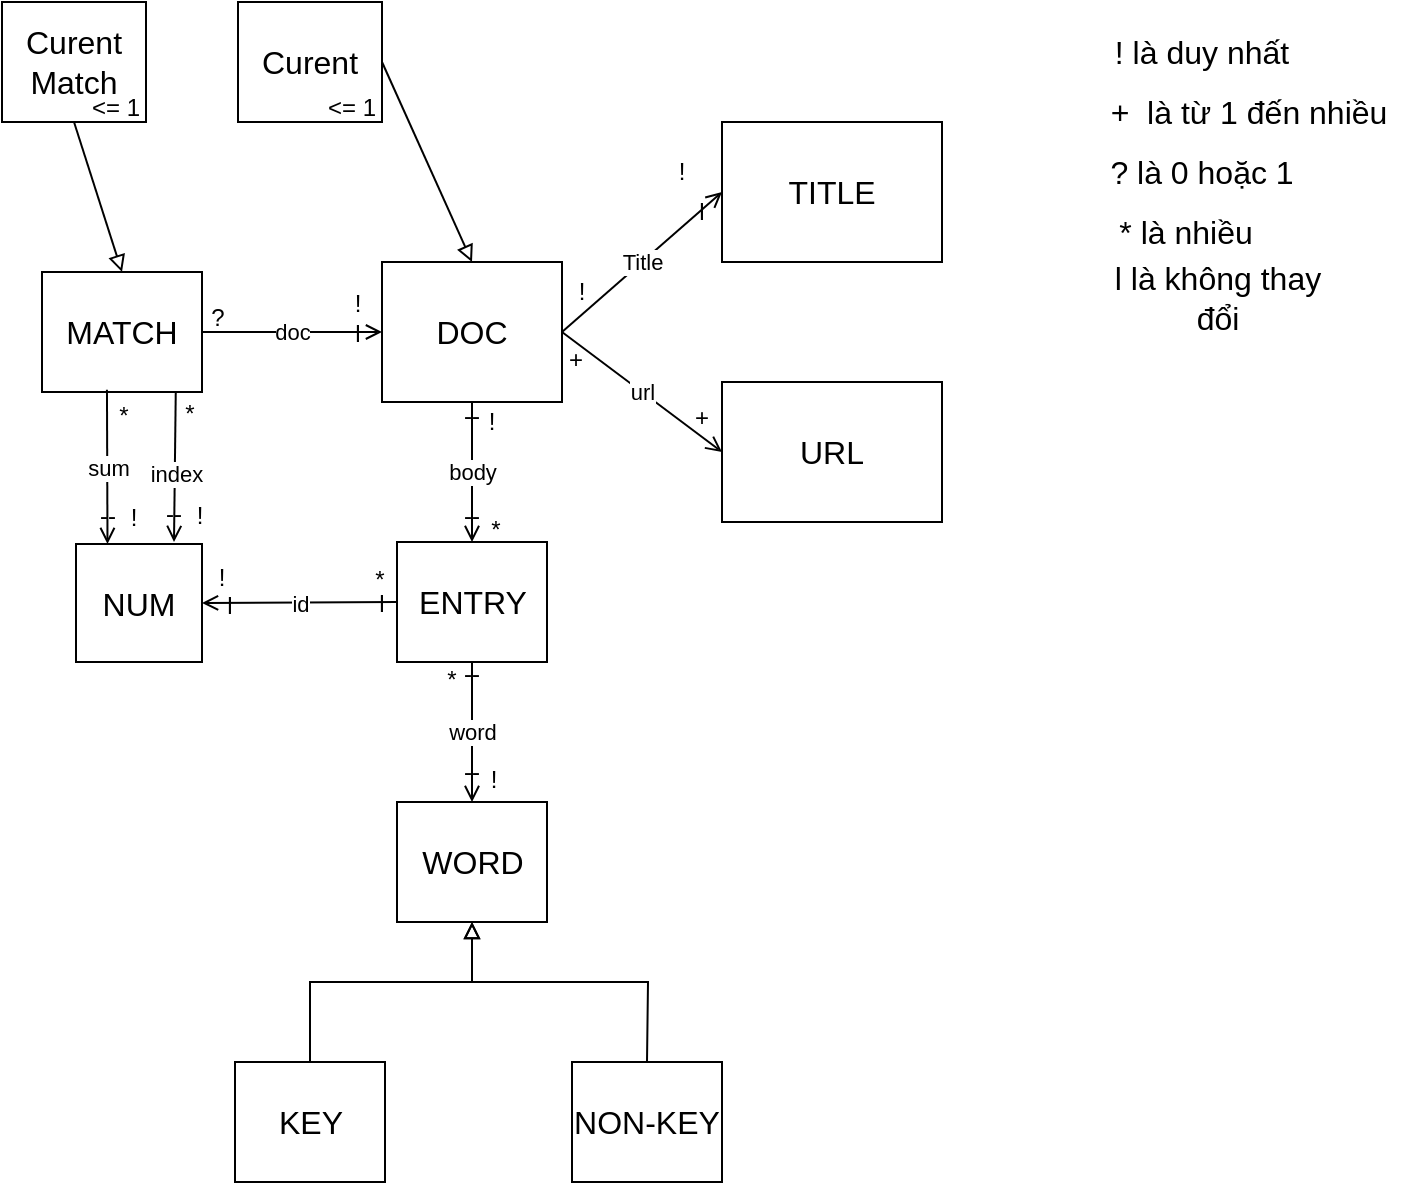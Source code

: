 <mxfile version="17.2.4" type="device"><diagram id="mt7N3DQ2asXMqoWIAYAU" name="Page-1"><mxGraphModel dx="1893" dy="729" grid="1" gridSize="10" guides="1" tooltips="1" connect="1" arrows="1" fold="1" page="1" pageScale="1" pageWidth="850" pageHeight="1100" math="0" shadow="0"><root><mxCell id="0"/><mxCell id="1" parent="0"/><mxCell id="ms0OI8Z4-qRyYoWzXpu9-1" value="DOC" style="rounded=0;whiteSpace=wrap;html=1;fontSize=16;" vertex="1" parent="1"><mxGeometry x="110" y="370" width="90" height="70" as="geometry"/></mxCell><mxCell id="ms0OI8Z4-qRyYoWzXpu9-2" value="TITLE" style="rounded=0;whiteSpace=wrap;html=1;fontSize=16;" vertex="1" parent="1"><mxGeometry x="280" y="300" width="110" height="70" as="geometry"/></mxCell><mxCell id="ms0OI8Z4-qRyYoWzXpu9-3" value="! là duy nhất" style="text;html=1;strokeColor=none;fillColor=none;align=center;verticalAlign=middle;whiteSpace=wrap;rounded=0;fontSize=16;" vertex="1" parent="1"><mxGeometry x="455" y="250" width="130" height="30" as="geometry"/></mxCell><mxCell id="ms0OI8Z4-qRyYoWzXpu9-4" value="+&amp;nbsp; là từ 1 đến nhiều" style="text;html=1;strokeColor=none;fillColor=none;align=center;verticalAlign=middle;whiteSpace=wrap;rounded=0;fontSize=16;" vertex="1" parent="1"><mxGeometry x="460" y="280" width="167" height="30" as="geometry"/></mxCell><mxCell id="ms0OI8Z4-qRyYoWzXpu9-5" value="URL" style="rounded=0;whiteSpace=wrap;html=1;fontSize=16;" vertex="1" parent="1"><mxGeometry x="280" y="430" width="110" height="70" as="geometry"/></mxCell><mxCell id="ms0OI8Z4-qRyYoWzXpu9-6" value="" style="endArrow=open;html=1;rounded=0;exitX=1;exitY=0.5;exitDx=0;exitDy=0;entryX=0;entryY=0.5;entryDx=0;entryDy=0;endFill=0;" edge="1" parent="1" source="ms0OI8Z4-qRyYoWzXpu9-1" target="ms0OI8Z4-qRyYoWzXpu9-2"><mxGeometry relative="1" as="geometry"><mxPoint x="340" y="390" as="sourcePoint"/><mxPoint x="440" y="390" as="targetPoint"/></mxGeometry></mxCell><mxCell id="ms0OI8Z4-qRyYoWzXpu9-7" value="Title" style="edgeLabel;resizable=0;html=1;align=center;verticalAlign=middle;" connectable="0" vertex="1" parent="ms0OI8Z4-qRyYoWzXpu9-6"><mxGeometry relative="1" as="geometry"/></mxCell><mxCell id="ms0OI8Z4-qRyYoWzXpu9-8" value="!" style="text;html=1;strokeColor=none;fillColor=none;align=center;verticalAlign=middle;whiteSpace=wrap;rounded=0;" vertex="1" parent="1"><mxGeometry x="250" y="310" width="20" height="30" as="geometry"/></mxCell><mxCell id="ms0OI8Z4-qRyYoWzXpu9-9" value="!" style="text;html=1;strokeColor=none;fillColor=none;align=center;verticalAlign=middle;whiteSpace=wrap;rounded=0;" vertex="1" parent="1"><mxGeometry x="200" y="370" width="20" height="30" as="geometry"/></mxCell><mxCell id="ms0OI8Z4-qRyYoWzXpu9-11" value="l" style="text;html=1;strokeColor=none;fillColor=none;align=center;verticalAlign=middle;whiteSpace=wrap;rounded=0;" vertex="1" parent="1"><mxGeometry x="245" y="315" width="50" height="60" as="geometry"/></mxCell><mxCell id="ms0OI8Z4-qRyYoWzXpu9-14" value="" style="endArrow=open;html=1;rounded=0;exitX=1;exitY=0.5;exitDx=0;exitDy=0;entryX=0;entryY=0.5;entryDx=0;entryDy=0;endFill=0;" edge="1" parent="1" source="ms0OI8Z4-qRyYoWzXpu9-1" target="ms0OI8Z4-qRyYoWzXpu9-5"><mxGeometry relative="1" as="geometry"><mxPoint x="340" y="390" as="sourcePoint"/><mxPoint x="440" y="390" as="targetPoint"/></mxGeometry></mxCell><mxCell id="ms0OI8Z4-qRyYoWzXpu9-15" value="url" style="edgeLabel;resizable=0;html=1;align=center;verticalAlign=middle;" connectable="0" vertex="1" parent="ms0OI8Z4-qRyYoWzXpu9-14"><mxGeometry relative="1" as="geometry"/></mxCell><mxCell id="ms0OI8Z4-qRyYoWzXpu9-16" value="+" style="text;html=1;strokeColor=none;fillColor=none;align=center;verticalAlign=middle;whiteSpace=wrap;rounded=0;" vertex="1" parent="1"><mxGeometry x="177" y="404" width="60" height="30" as="geometry"/></mxCell><mxCell id="ms0OI8Z4-qRyYoWzXpu9-17" value="+" style="text;html=1;strokeColor=none;fillColor=none;align=center;verticalAlign=middle;whiteSpace=wrap;rounded=0;" vertex="1" parent="1"><mxGeometry x="240" y="433" width="60" height="30" as="geometry"/></mxCell><mxCell id="ms0OI8Z4-qRyYoWzXpu9-18" value="MATCH" style="rounded=0;whiteSpace=wrap;html=1;fontSize=16;" vertex="1" parent="1"><mxGeometry x="-60" y="375" width="80" height="60" as="geometry"/></mxCell><mxCell id="ms0OI8Z4-qRyYoWzXpu9-19" value="? là 0 hoặc 1" style="text;html=1;strokeColor=none;fillColor=none;align=center;verticalAlign=middle;whiteSpace=wrap;rounded=0;fontSize=16;" vertex="1" parent="1"><mxGeometry x="460" y="310" width="120" height="30" as="geometry"/></mxCell><mxCell id="ms0OI8Z4-qRyYoWzXpu9-20" value="" style="endArrow=open;html=1;rounded=0;exitX=1;exitY=0.5;exitDx=0;exitDy=0;entryX=0;entryY=0.5;entryDx=0;entryDy=0;endFill=0;" edge="1" parent="1" source="ms0OI8Z4-qRyYoWzXpu9-18" target="ms0OI8Z4-qRyYoWzXpu9-1"><mxGeometry relative="1" as="geometry"><mxPoint x="300" y="370" as="sourcePoint"/><mxPoint x="400" y="370" as="targetPoint"/></mxGeometry></mxCell><mxCell id="ms0OI8Z4-qRyYoWzXpu9-21" value="doc" style="edgeLabel;resizable=0;html=1;align=center;verticalAlign=middle;" connectable="0" vertex="1" parent="ms0OI8Z4-qRyYoWzXpu9-20"><mxGeometry relative="1" as="geometry"/></mxCell><mxCell id="ms0OI8Z4-qRyYoWzXpu9-23" value="?" style="text;html=1;strokeColor=none;fillColor=none;align=center;verticalAlign=middle;whiteSpace=wrap;rounded=0;" vertex="1" parent="1"><mxGeometry x="13" y="388" width="30" height="20" as="geometry"/></mxCell><mxCell id="ms0OI8Z4-qRyYoWzXpu9-24" value="l" style="text;html=1;strokeColor=none;fillColor=none;align=center;verticalAlign=middle;whiteSpace=wrap;rounded=0;" vertex="1" parent="1"><mxGeometry x="73" y="376" width="50" height="60" as="geometry"/></mxCell><mxCell id="ms0OI8Z4-qRyYoWzXpu9-25" value="!" style="text;html=1;strokeColor=none;fillColor=none;align=center;verticalAlign=middle;whiteSpace=wrap;rounded=0;" vertex="1" parent="1"><mxGeometry x="88" y="376" width="20" height="30" as="geometry"/></mxCell><mxCell id="ms0OI8Z4-qRyYoWzXpu9-26" value="Curent" style="rounded=0;whiteSpace=wrap;html=1;fontSize=16;" vertex="1" parent="1"><mxGeometry x="38" y="240" width="72" height="60" as="geometry"/></mxCell><mxCell id="ms0OI8Z4-qRyYoWzXpu9-27" value="&amp;lt;= 1" style="text;html=1;strokeColor=none;fillColor=none;align=center;verticalAlign=middle;whiteSpace=wrap;rounded=0;" vertex="1" parent="1"><mxGeometry x="65" y="278" width="60" height="30" as="geometry"/></mxCell><mxCell id="ms0OI8Z4-qRyYoWzXpu9-28" value="" style="endArrow=block;html=1;rounded=0;exitX=1;exitY=0.5;exitDx=0;exitDy=0;entryX=0.5;entryY=0;entryDx=0;entryDy=0;endFill=0;" edge="1" parent="1" source="ms0OI8Z4-qRyYoWzXpu9-26" target="ms0OI8Z4-qRyYoWzXpu9-1"><mxGeometry relative="1" as="geometry"><mxPoint x="200" y="370" as="sourcePoint"/><mxPoint x="300" y="370" as="targetPoint"/></mxGeometry></mxCell><mxCell id="ms0OI8Z4-qRyYoWzXpu9-30" value="Curent Match" style="rounded=0;whiteSpace=wrap;html=1;fontSize=16;" vertex="1" parent="1"><mxGeometry x="-80" y="240" width="72" height="60" as="geometry"/></mxCell><mxCell id="ms0OI8Z4-qRyYoWzXpu9-31" value="" style="endArrow=block;html=1;rounded=0;exitX=0.5;exitY=1;exitDx=0;exitDy=0;entryX=0.5;entryY=0;entryDx=0;entryDy=0;endFill=0;" edge="1" parent="1" source="ms0OI8Z4-qRyYoWzXpu9-30" target="ms0OI8Z4-qRyYoWzXpu9-18"><mxGeometry relative="1" as="geometry"><mxPoint x="120" y="280" as="sourcePoint"/><mxPoint x="165" y="380" as="targetPoint"/></mxGeometry></mxCell><mxCell id="ms0OI8Z4-qRyYoWzXpu9-32" value="&amp;lt;= 1" style="text;html=1;strokeColor=none;fillColor=none;align=center;verticalAlign=middle;whiteSpace=wrap;rounded=0;" vertex="1" parent="1"><mxGeometry x="-53" y="278" width="60" height="30" as="geometry"/></mxCell><mxCell id="ms0OI8Z4-qRyYoWzXpu9-33" value="ENTRY" style="rounded=0;whiteSpace=wrap;html=1;fontSize=16;" vertex="1" parent="1"><mxGeometry x="117.5" y="510" width="75" height="60" as="geometry"/></mxCell><mxCell id="ms0OI8Z4-qRyYoWzXpu9-34" value="" style="endArrow=open;html=1;rounded=0;exitX=0.5;exitY=1;exitDx=0;exitDy=0;entryX=0.5;entryY=0;entryDx=0;entryDy=0;endFill=0;" edge="1" parent="1" source="ms0OI8Z4-qRyYoWzXpu9-1" target="ms0OI8Z4-qRyYoWzXpu9-33"><mxGeometry relative="1" as="geometry"><mxPoint x="230" y="360" as="sourcePoint"/><mxPoint x="330" y="360" as="targetPoint"/></mxGeometry></mxCell><mxCell id="ms0OI8Z4-qRyYoWzXpu9-35" value="body" style="edgeLabel;resizable=0;html=1;align=center;verticalAlign=middle;" connectable="0" vertex="1" parent="ms0OI8Z4-qRyYoWzXpu9-34"><mxGeometry relative="1" as="geometry"/></mxCell><mxCell id="ms0OI8Z4-qRyYoWzXpu9-36" value="* là nhiều" style="text;html=1;strokeColor=none;fillColor=none;align=center;verticalAlign=middle;whiteSpace=wrap;rounded=0;fontSize=16;" vertex="1" parent="1"><mxGeometry x="452" y="340" width="120" height="30" as="geometry"/></mxCell><mxCell id="ms0OI8Z4-qRyYoWzXpu9-37" value="l là không thay đổi" style="text;html=1;strokeColor=none;fillColor=none;align=center;verticalAlign=middle;whiteSpace=wrap;rounded=0;fontSize=16;" vertex="1" parent="1"><mxGeometry x="468" y="373" width="120" height="30" as="geometry"/></mxCell><mxCell id="ms0OI8Z4-qRyYoWzXpu9-38" value="--" style="text;html=1;strokeColor=none;fillColor=none;align=center;verticalAlign=middle;whiteSpace=wrap;rounded=0;" vertex="1" parent="1"><mxGeometry x="125" y="482" width="60" height="30" as="geometry"/></mxCell><mxCell id="ms0OI8Z4-qRyYoWzXpu9-39" value="--" style="text;html=1;strokeColor=none;fillColor=none;align=center;verticalAlign=middle;whiteSpace=wrap;rounded=0;" vertex="1" parent="1"><mxGeometry x="125" y="432" width="60" height="30" as="geometry"/></mxCell><mxCell id="ms0OI8Z4-qRyYoWzXpu9-40" value="!" style="text;html=1;strokeColor=none;fillColor=none;align=center;verticalAlign=middle;whiteSpace=wrap;rounded=0;" vertex="1" parent="1"><mxGeometry x="155" y="435" width="20" height="30" as="geometry"/></mxCell><mxCell id="ms0OI8Z4-qRyYoWzXpu9-41" value="*" style="text;html=1;strokeColor=none;fillColor=none;align=center;verticalAlign=middle;whiteSpace=wrap;rounded=0;" vertex="1" parent="1"><mxGeometry x="157" y="489" width="20" height="30" as="geometry"/></mxCell><mxCell id="ms0OI8Z4-qRyYoWzXpu9-42" value="NUM" style="rounded=0;whiteSpace=wrap;html=1;fontSize=16;" vertex="1" parent="1"><mxGeometry x="-43" y="511" width="63" height="59" as="geometry"/></mxCell><mxCell id="ms0OI8Z4-qRyYoWzXpu9-43" value="WORD" style="rounded=0;whiteSpace=wrap;html=1;fontSize=16;" vertex="1" parent="1"><mxGeometry x="117.5" y="640" width="75" height="60" as="geometry"/></mxCell><mxCell id="ms0OI8Z4-qRyYoWzXpu9-44" value="KEY" style="rounded=0;whiteSpace=wrap;html=1;fontSize=16;" vertex="1" parent="1"><mxGeometry x="36.5" y="770" width="75" height="60" as="geometry"/></mxCell><mxCell id="ms0OI8Z4-qRyYoWzXpu9-45" value="NON-KEY" style="rounded=0;whiteSpace=wrap;html=1;fontSize=16;" vertex="1" parent="1"><mxGeometry x="205" y="770" width="75" height="60" as="geometry"/></mxCell><mxCell id="ms0OI8Z4-qRyYoWzXpu9-46" value="" style="endArrow=open;html=1;rounded=0;exitX=0.5;exitY=1;exitDx=0;exitDy=0;entryX=0.5;entryY=0;entryDx=0;entryDy=0;endFill=0;" edge="1" parent="1" source="ms0OI8Z4-qRyYoWzXpu9-33" target="ms0OI8Z4-qRyYoWzXpu9-43"><mxGeometry relative="1" as="geometry"><mxPoint x="230" y="660" as="sourcePoint"/><mxPoint x="330" y="660" as="targetPoint"/></mxGeometry></mxCell><mxCell id="ms0OI8Z4-qRyYoWzXpu9-47" value="word" style="edgeLabel;resizable=0;html=1;align=center;verticalAlign=middle;" connectable="0" vertex="1" parent="ms0OI8Z4-qRyYoWzXpu9-46"><mxGeometry relative="1" as="geometry"/></mxCell><mxCell id="ms0OI8Z4-qRyYoWzXpu9-48" value="--" style="text;html=1;strokeColor=none;fillColor=none;align=center;verticalAlign=middle;whiteSpace=wrap;rounded=0;" vertex="1" parent="1"><mxGeometry x="125" y="610" width="60" height="30" as="geometry"/></mxCell><mxCell id="ms0OI8Z4-qRyYoWzXpu9-49" value="!" style="text;html=1;strokeColor=none;fillColor=none;align=center;verticalAlign=middle;whiteSpace=wrap;rounded=0;" vertex="1" parent="1"><mxGeometry x="156" y="614" width="20" height="30" as="geometry"/></mxCell><mxCell id="ms0OI8Z4-qRyYoWzXpu9-50" value="--" style="text;html=1;strokeColor=none;fillColor=none;align=center;verticalAlign=middle;whiteSpace=wrap;rounded=0;" vertex="1" parent="1"><mxGeometry x="124.5" y="561" width="60" height="30" as="geometry"/></mxCell><mxCell id="ms0OI8Z4-qRyYoWzXpu9-51" value="*" style="text;html=1;strokeColor=none;fillColor=none;align=center;verticalAlign=middle;whiteSpace=wrap;rounded=0;" vertex="1" parent="1"><mxGeometry x="135" y="564" width="20" height="30" as="geometry"/></mxCell><mxCell id="ms0OI8Z4-qRyYoWzXpu9-52" value="" style="endArrow=open;html=1;rounded=0;exitX=0;exitY=0.5;exitDx=0;exitDy=0;entryX=1;entryY=0.5;entryDx=0;entryDy=0;endFill=0;" edge="1" parent="1" source="ms0OI8Z4-qRyYoWzXpu9-33" target="ms0OI8Z4-qRyYoWzXpu9-42"><mxGeometry relative="1" as="geometry"><mxPoint x="160" y="550" as="sourcePoint"/><mxPoint x="260" y="550" as="targetPoint"/></mxGeometry></mxCell><mxCell id="ms0OI8Z4-qRyYoWzXpu9-53" value="id" style="edgeLabel;resizable=0;html=1;align=center;verticalAlign=middle;" connectable="0" vertex="1" parent="ms0OI8Z4-qRyYoWzXpu9-52"><mxGeometry relative="1" as="geometry"/></mxCell><mxCell id="ms0OI8Z4-qRyYoWzXpu9-54" value="l" style="text;html=1;strokeColor=none;fillColor=none;align=center;verticalAlign=middle;whiteSpace=wrap;rounded=0;" vertex="1" parent="1"><mxGeometry x="19" y="520.5" width="30" height="42" as="geometry"/></mxCell><mxCell id="ms0OI8Z4-qRyYoWzXpu9-55" value="!" style="text;html=1;strokeColor=none;fillColor=none;align=center;verticalAlign=middle;whiteSpace=wrap;rounded=0;" vertex="1" parent="1"><mxGeometry x="20" y="513" width="20" height="30" as="geometry"/></mxCell><mxCell id="ms0OI8Z4-qRyYoWzXpu9-56" value="l" style="text;html=1;strokeColor=none;fillColor=none;align=center;verticalAlign=middle;whiteSpace=wrap;rounded=0;" vertex="1" parent="1"><mxGeometry x="95" y="520" width="30" height="42" as="geometry"/></mxCell><mxCell id="ms0OI8Z4-qRyYoWzXpu9-57" value="*" style="text;html=1;strokeColor=none;fillColor=none;align=center;verticalAlign=middle;whiteSpace=wrap;rounded=0;" vertex="1" parent="1"><mxGeometry x="99" y="514" width="20" height="30" as="geometry"/></mxCell><mxCell id="ms0OI8Z4-qRyYoWzXpu9-58" value="" style="endArrow=block;html=1;rounded=0;exitX=0.5;exitY=0;exitDx=0;exitDy=0;entryX=0.5;entryY=1;entryDx=0;entryDy=0;endFill=0;" edge="1" parent="1" source="ms0OI8Z4-qRyYoWzXpu9-44" target="ms0OI8Z4-qRyYoWzXpu9-43"><mxGeometry relative="1" as="geometry"><mxPoint x="160" y="630" as="sourcePoint"/><mxPoint x="130" y="730" as="targetPoint"/><Array as="points"><mxPoint x="74" y="730"/><mxPoint x="155" y="730"/></Array></mxGeometry></mxCell><mxCell id="ms0OI8Z4-qRyYoWzXpu9-60" value="" style="endArrow=block;html=1;rounded=0;entryX=0.5;entryY=1;entryDx=0;entryDy=0;exitX=0.5;exitY=0;exitDx=0;exitDy=0;endFill=0;" edge="1" parent="1" source="ms0OI8Z4-qRyYoWzXpu9-45"><mxGeometry relative="1" as="geometry"><mxPoint x="287.5" y="770" as="sourcePoint"/><mxPoint x="155" y="700" as="targetPoint"/><Array as="points"><mxPoint x="243" y="730"/><mxPoint x="155" y="730"/></Array></mxGeometry></mxCell><mxCell id="ms0OI8Z4-qRyYoWzXpu9-62" value="" style="endArrow=open;html=1;rounded=0;exitX=0.406;exitY=0.982;exitDx=0;exitDy=0;entryX=0.25;entryY=0;entryDx=0;entryDy=0;exitPerimeter=0;endFill=0;" edge="1" parent="1" source="ms0OI8Z4-qRyYoWzXpu9-18" target="ms0OI8Z4-qRyYoWzXpu9-42"><mxGeometry relative="1" as="geometry"><mxPoint x="30" y="550" as="sourcePoint"/><mxPoint x="130" y="550" as="targetPoint"/></mxGeometry></mxCell><mxCell id="ms0OI8Z4-qRyYoWzXpu9-63" value="sum" style="edgeLabel;resizable=0;html=1;align=center;verticalAlign=middle;" connectable="0" vertex="1" parent="ms0OI8Z4-qRyYoWzXpu9-62"><mxGeometry relative="1" as="geometry"/></mxCell><mxCell id="ms0OI8Z4-qRyYoWzXpu9-64" value="--" style="text;html=1;strokeColor=none;fillColor=none;align=center;verticalAlign=middle;whiteSpace=wrap;rounded=0;" vertex="1" parent="1"><mxGeometry x="-40" y="486.5" width="26" height="21" as="geometry"/></mxCell><mxCell id="ms0OI8Z4-qRyYoWzXpu9-65" value="!" style="text;html=1;strokeColor=none;fillColor=none;align=center;verticalAlign=middle;whiteSpace=wrap;rounded=0;" vertex="1" parent="1"><mxGeometry x="-24" y="483" width="20" height="30" as="geometry"/></mxCell><mxCell id="ms0OI8Z4-qRyYoWzXpu9-66" value="*" style="text;html=1;strokeColor=none;fillColor=none;align=center;verticalAlign=middle;whiteSpace=wrap;rounded=0;" vertex="1" parent="1"><mxGeometry x="-29" y="432" width="20" height="30" as="geometry"/></mxCell><mxCell id="ms0OI8Z4-qRyYoWzXpu9-69" value="" style="endArrow=open;html=1;rounded=0;exitX=0.836;exitY=0.996;exitDx=0;exitDy=0;endFill=0;exitPerimeter=0;" edge="1" parent="1" source="ms0OI8Z4-qRyYoWzXpu9-18"><mxGeometry relative="1" as="geometry"><mxPoint x="130" y="290" as="sourcePoint"/><mxPoint x="6" y="510" as="targetPoint"/></mxGeometry></mxCell><mxCell id="ms0OI8Z4-qRyYoWzXpu9-76" value="index" style="edgeLabel;html=1;align=center;verticalAlign=middle;resizable=0;points=[];" vertex="1" connectable="0" parent="ms0OI8Z4-qRyYoWzXpu9-69"><mxGeometry x="0.086" relative="1" as="geometry"><mxPoint as="offset"/></mxGeometry></mxCell><mxCell id="ms0OI8Z4-qRyYoWzXpu9-70" value="--" style="text;html=1;strokeColor=none;fillColor=none;align=center;verticalAlign=middle;whiteSpace=wrap;rounded=0;" vertex="1" parent="1"><mxGeometry x="-7" y="485.5" width="26" height="21" as="geometry"/></mxCell><mxCell id="ms0OI8Z4-qRyYoWzXpu9-71" value="!" style="text;html=1;strokeColor=none;fillColor=none;align=center;verticalAlign=middle;whiteSpace=wrap;rounded=0;" vertex="1" parent="1"><mxGeometry x="9" y="482" width="20" height="30" as="geometry"/></mxCell><mxCell id="ms0OI8Z4-qRyYoWzXpu9-77" value="*" style="text;html=1;strokeColor=none;fillColor=none;align=center;verticalAlign=middle;whiteSpace=wrap;rounded=0;" vertex="1" parent="1"><mxGeometry x="4" y="431" width="20" height="30" as="geometry"/></mxCell></root></mxGraphModel></diagram></mxfile>